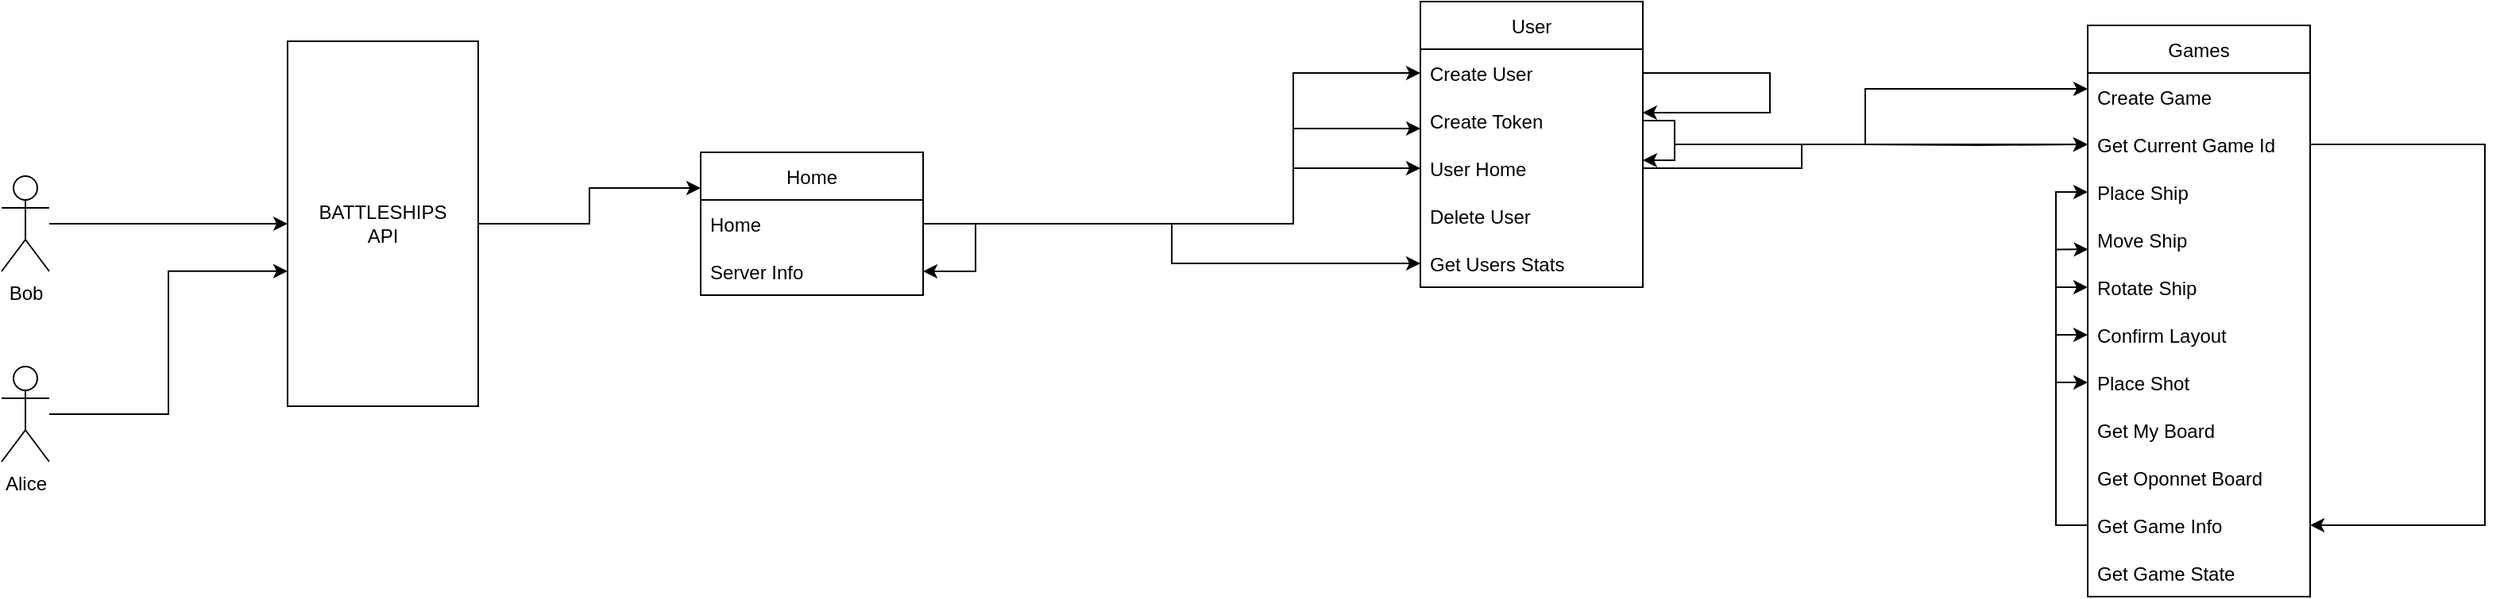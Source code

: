 <mxfile version="15.5.4" type="embed"><diagram id="sa6Q3xUmAi24UDrEMSUv" name="Página-1"><mxGraphModel dx="2429" dy="1528" grid="1" gridSize="10" guides="1" tooltips="1" connect="1" arrows="1" fold="1" page="1" pageScale="1" pageWidth="827" pageHeight="1169" math="0" shadow="0"><root><mxCell id="0"/><mxCell id="1" parent="0"/><mxCell id="324" style="edgeStyle=orthogonalEdgeStyle;rounded=0;orthogonalLoop=1;jettySize=auto;html=1;" parent="1" source="321" target="323" edge="1"><mxGeometry relative="1" as="geometry"/></mxCell><mxCell id="321" value="Bob" style="shape=umlActor;verticalLabelPosition=bottom;verticalAlign=top;html=1;outlineConnect=0;" parent="1" vertex="1"><mxGeometry x="-993" y="-310" width="30" height="60" as="geometry"/></mxCell><mxCell id="379" style="edgeStyle=orthogonalEdgeStyle;rounded=0;orthogonalLoop=1;jettySize=auto;html=1;entryX=0;entryY=0.25;entryDx=0;entryDy=0;" parent="1" source="323" target="325" edge="1"><mxGeometry relative="1" as="geometry"/></mxCell><mxCell id="323" value="BATTLESHIPS &lt;br&gt;API" style="rounded=0;whiteSpace=wrap;html=1;" parent="1" vertex="1"><mxGeometry x="-813" y="-395" width="120" height="230" as="geometry"/></mxCell><mxCell id="325" value="Home" style="swimlane;fontStyle=0;childLayout=stackLayout;horizontal=1;startSize=30;horizontalStack=0;resizeParent=1;resizeParentMax=0;resizeLast=0;collapsible=1;marginBottom=0;" parent="1" vertex="1"><mxGeometry x="-553" y="-325" width="140" height="90" as="geometry"/></mxCell><mxCell id="418" style="edgeStyle=orthogonalEdgeStyle;rounded=0;orthogonalLoop=1;jettySize=auto;html=1;exitX=1;exitY=0.5;exitDx=0;exitDy=0;" edge="1" parent="325" source="326" target="327"><mxGeometry relative="1" as="geometry"><Array as="points"><mxPoint x="173" y="45"/><mxPoint x="173" y="75"/></Array></mxGeometry></mxCell><mxCell id="326" value="Home" style="text;strokeColor=none;fillColor=none;align=left;verticalAlign=middle;spacingLeft=4;spacingRight=4;overflow=hidden;points=[[0,0.5],[1,0.5]];portConstraint=eastwest;rotatable=0;" parent="325" vertex="1"><mxGeometry y="30" width="140" height="30" as="geometry"/></mxCell><mxCell id="327" value="Server Info" style="text;strokeColor=none;fillColor=none;align=left;verticalAlign=middle;spacingLeft=4;spacingRight=4;overflow=hidden;points=[[0,0.5],[1,0.5]];portConstraint=eastwest;rotatable=0;" parent="325" vertex="1"><mxGeometry y="60" width="140" height="30" as="geometry"/></mxCell><mxCell id="330" value="User" style="swimlane;fontStyle=0;childLayout=stackLayout;horizontal=1;startSize=30;horizontalStack=0;resizeParent=1;resizeParentMax=0;resizeLast=0;collapsible=1;marginBottom=0;" parent="1" vertex="1"><mxGeometry x="-100" y="-420" width="140" height="180" as="geometry"/></mxCell><mxCell id="422" style="edgeStyle=orthogonalEdgeStyle;rounded=0;orthogonalLoop=1;jettySize=auto;html=1;entryX=0.999;entryY=0.327;entryDx=0;entryDy=0;exitX=1;exitY=0.5;exitDx=0;exitDy=0;entryPerimeter=0;" edge="1" parent="330" source="331" target="332"><mxGeometry relative="1" as="geometry"><Array as="points"><mxPoint x="220" y="45"/><mxPoint x="220" y="70"/><mxPoint x="140" y="70"/></Array></mxGeometry></mxCell><mxCell id="331" value="Create User" style="text;strokeColor=none;fillColor=none;align=left;verticalAlign=middle;spacingLeft=4;spacingRight=4;overflow=hidden;points=[[0,0.5],[1,0.5]];portConstraint=eastwest;rotatable=0;" parent="330" vertex="1"><mxGeometry y="30" width="140" height="30" as="geometry"/></mxCell><mxCell id="423" style="edgeStyle=orthogonalEdgeStyle;rounded=0;orthogonalLoop=1;jettySize=auto;html=1;exitX=1;exitY=0.5;exitDx=0;exitDy=0;" edge="1" parent="330" source="332" target="333"><mxGeometry relative="1" as="geometry"><Array as="points"><mxPoint x="160" y="75"/><mxPoint x="160" y="100"/></Array></mxGeometry></mxCell><mxCell id="332" value="Create Token" style="text;strokeColor=none;fillColor=none;align=left;verticalAlign=middle;spacingLeft=4;spacingRight=4;overflow=hidden;points=[[0,0.5],[1,0.5]];portConstraint=eastwest;rotatable=0;" parent="330" vertex="1"><mxGeometry y="60" width="140" height="30" as="geometry"/></mxCell><mxCell id="333" value="User Home" style="text;strokeColor=none;fillColor=none;align=left;verticalAlign=middle;spacingLeft=4;spacingRight=4;overflow=hidden;points=[[0,0.5],[1,0.5]];portConstraint=eastwest;rotatable=0;glass=0;" parent="330" vertex="1"><mxGeometry y="90" width="140" height="30" as="geometry"/></mxCell><mxCell id="334" value="Delete User" style="text;strokeColor=none;fillColor=none;align=left;verticalAlign=middle;spacingLeft=4;spacingRight=4;overflow=hidden;points=[[0,0.5],[1,0.5]];portConstraint=eastwest;rotatable=0;" parent="330" vertex="1"><mxGeometry y="120" width="140" height="30" as="geometry"/></mxCell><mxCell id="335" value="Get Users Stats" style="text;strokeColor=none;fillColor=none;align=left;verticalAlign=middle;spacingLeft=4;spacingRight=4;overflow=hidden;points=[[0,0.5],[1,0.5]];portConstraint=eastwest;rotatable=0;" parent="330" vertex="1"><mxGeometry y="150" width="140" height="30" as="geometry"/></mxCell><mxCell id="337" value="Games" style="swimlane;fontStyle=0;childLayout=stackLayout;horizontal=1;startSize=30;horizontalStack=0;resizeParent=1;resizeParentMax=0;resizeLast=0;collapsible=1;marginBottom=0;" parent="1" vertex="1"><mxGeometry x="320" y="-405" width="140" height="360" as="geometry"/></mxCell><mxCell id="338" value="Create Game" style="text;strokeColor=none;fillColor=none;align=left;verticalAlign=middle;spacingLeft=4;spacingRight=4;overflow=hidden;points=[[0,0.5],[1,0.5]];portConstraint=eastwest;rotatable=0;" parent="337" vertex="1"><mxGeometry y="30" width="140" height="30" as="geometry"/></mxCell><mxCell id="428" style="edgeStyle=orthogonalEdgeStyle;rounded=0;orthogonalLoop=1;jettySize=auto;html=1;exitX=1;exitY=0.5;exitDx=0;exitDy=0;" edge="1" parent="337" source="339" target="366"><mxGeometry relative="1" as="geometry"><Array as="points"><mxPoint x="250" y="75"/><mxPoint x="250" y="315"/></Array></mxGeometry></mxCell><mxCell id="339" value="Get Current Game Id" style="text;strokeColor=none;fillColor=none;align=left;verticalAlign=middle;spacingLeft=4;spacingRight=4;overflow=hidden;points=[[0,0.5],[1,0.5]];portConstraint=eastwest;rotatable=0;" parent="337" vertex="1"><mxGeometry y="60" width="140" height="30" as="geometry"/></mxCell><mxCell id="340" value="Place Ship" style="text;strokeColor=none;fillColor=none;align=left;verticalAlign=middle;spacingLeft=4;spacingRight=4;overflow=hidden;points=[[0,0.5],[1,0.5]];portConstraint=eastwest;rotatable=0;" parent="337" vertex="1"><mxGeometry y="90" width="140" height="30" as="geometry"/></mxCell><mxCell id="346" value="Move Ship" style="text;strokeColor=none;fillColor=none;align=left;verticalAlign=middle;spacingLeft=4;spacingRight=4;overflow=hidden;points=[[0,0.5],[1,0.5]];portConstraint=eastwest;rotatable=0;" parent="337" vertex="1"><mxGeometry y="120" width="140" height="30" as="geometry"/></mxCell><mxCell id="343" value="Rotate Ship" style="text;strokeColor=none;fillColor=none;align=left;verticalAlign=middle;spacingLeft=4;spacingRight=4;overflow=hidden;points=[[0,0.5],[1,0.5]];portConstraint=eastwest;rotatable=0;" parent="337" vertex="1"><mxGeometry y="150" width="140" height="30" as="geometry"/></mxCell><mxCell id="344" value="Confirm Layout" style="text;strokeColor=none;fillColor=none;align=left;verticalAlign=middle;spacingLeft=4;spacingRight=4;overflow=hidden;points=[[0,0.5],[1,0.5]];portConstraint=eastwest;rotatable=0;" parent="337" vertex="1"><mxGeometry y="180" width="140" height="30" as="geometry"/></mxCell><mxCell id="345" value="Place Shot" style="text;strokeColor=none;fillColor=none;align=left;verticalAlign=middle;spacingLeft=4;spacingRight=4;overflow=hidden;points=[[0,0.5],[1,0.5]];portConstraint=eastwest;rotatable=0;" parent="337" vertex="1"><mxGeometry y="210" width="140" height="30" as="geometry"/></mxCell><mxCell id="355" value="Get My Board" style="text;strokeColor=none;fillColor=none;align=left;verticalAlign=middle;spacingLeft=4;spacingRight=4;overflow=hidden;points=[[0,0.5],[1,0.5]];portConstraint=eastwest;rotatable=0;" parent="337" vertex="1"><mxGeometry y="240" width="140" height="30" as="geometry"/></mxCell><mxCell id="365" value="Get Oponnet Board" style="text;strokeColor=none;fillColor=none;align=left;verticalAlign=middle;spacingLeft=4;spacingRight=4;overflow=hidden;points=[[0,0.5],[1,0.5]];portConstraint=eastwest;rotatable=0;" parent="337" vertex="1"><mxGeometry y="270" width="140" height="30" as="geometry"/></mxCell><mxCell id="394" style="edgeStyle=orthogonalEdgeStyle;rounded=0;orthogonalLoop=1;jettySize=auto;html=1;entryX=0;entryY=0.5;entryDx=0;entryDy=0;" parent="337" source="366" target="340" edge="1"><mxGeometry relative="1" as="geometry"/></mxCell><mxCell id="395" style="edgeStyle=orthogonalEdgeStyle;rounded=0;orthogonalLoop=1;jettySize=auto;html=1;entryX=0.002;entryY=0.706;entryDx=0;entryDy=0;entryPerimeter=0;" parent="337" source="366" target="346" edge="1"><mxGeometry relative="1" as="geometry"/></mxCell><mxCell id="396" style="edgeStyle=orthogonalEdgeStyle;rounded=0;orthogonalLoop=1;jettySize=auto;html=1;entryX=0;entryY=0.5;entryDx=0;entryDy=0;" parent="337" source="366" target="343" edge="1"><mxGeometry relative="1" as="geometry"/></mxCell><mxCell id="397" style="edgeStyle=orthogonalEdgeStyle;rounded=0;orthogonalLoop=1;jettySize=auto;html=1;entryX=0;entryY=0.5;entryDx=0;entryDy=0;" parent="337" source="366" target="344" edge="1"><mxGeometry relative="1" as="geometry"/></mxCell><mxCell id="398" style="edgeStyle=orthogonalEdgeStyle;rounded=0;orthogonalLoop=1;jettySize=auto;html=1;entryX=0;entryY=0.5;entryDx=0;entryDy=0;" parent="337" source="366" target="345" edge="1"><mxGeometry relative="1" as="geometry"/></mxCell><mxCell id="366" value="Get Game Info" style="text;strokeColor=none;fillColor=none;align=left;verticalAlign=middle;spacingLeft=4;spacingRight=4;overflow=hidden;points=[[0,0.5],[1,0.5]];portConstraint=eastwest;rotatable=0;" parent="337" vertex="1"><mxGeometry y="300" width="140" height="30" as="geometry"/></mxCell><mxCell id="378" value="Get Game State" style="text;strokeColor=none;fillColor=none;align=left;verticalAlign=middle;spacingLeft=4;spacingRight=4;overflow=hidden;points=[[0,0.5],[1,0.5]];portConstraint=eastwest;rotatable=0;" parent="337" vertex="1"><mxGeometry y="330" width="140" height="30" as="geometry"/></mxCell><mxCell id="401" style="edgeStyle=orthogonalEdgeStyle;rounded=0;orthogonalLoop=1;jettySize=auto;html=1;" parent="1" source="326" target="331" edge="1"><mxGeometry relative="1" as="geometry"><Array as="points"><mxPoint x="-180" y="-280"/><mxPoint x="-180" y="-375"/></Array></mxGeometry></mxCell><mxCell id="409" style="edgeStyle=orthogonalEdgeStyle;rounded=0;orthogonalLoop=1;jettySize=auto;html=1;entryX=0;entryY=0.63;entryDx=0;entryDy=0;entryPerimeter=0;" parent="1" source="406" target="323" edge="1"><mxGeometry relative="1" as="geometry"/></mxCell><mxCell id="406" value="Alice" style="shape=umlActor;verticalLabelPosition=bottom;verticalAlign=top;html=1;outlineConnect=0;" parent="1" vertex="1"><mxGeometry x="-993" y="-190" width="30" height="60" as="geometry"/></mxCell><mxCell id="417" style="edgeStyle=orthogonalEdgeStyle;rounded=0;orthogonalLoop=1;jettySize=auto;html=1;" edge="1" parent="1" source="326" target="335"><mxGeometry relative="1" as="geometry"/></mxCell><mxCell id="419" style="edgeStyle=orthogonalEdgeStyle;rounded=0;orthogonalLoop=1;jettySize=auto;html=1;" edge="1" parent="1" source="326" target="332"><mxGeometry relative="1" as="geometry"><Array as="points"><mxPoint x="-180" y="-280"/><mxPoint x="-180" y="-340"/></Array></mxGeometry></mxCell><mxCell id="424" style="edgeStyle=orthogonalEdgeStyle;rounded=0;orthogonalLoop=1;jettySize=auto;html=1;exitX=1;exitY=0.5;exitDx=0;exitDy=0;" edge="1" parent="1" source="332" target="338"><mxGeometry relative="1" as="geometry"><Array as="points"><mxPoint x="60" y="-345"/><mxPoint x="60" y="-330"/><mxPoint x="180" y="-330"/><mxPoint x="180" y="-365"/></Array></mxGeometry></mxCell><mxCell id="425" style="edgeStyle=orthogonalEdgeStyle;rounded=0;orthogonalLoop=1;jettySize=auto;html=1;" edge="1" parent="1" target="339"><mxGeometry relative="1" as="geometry"><mxPoint x="180" y="-330" as="sourcePoint"/></mxGeometry></mxCell><mxCell id="426" style="edgeStyle=orthogonalEdgeStyle;rounded=0;orthogonalLoop=1;jettySize=auto;html=1;" edge="1" parent="1" source="326" target="333"><mxGeometry relative="1" as="geometry"><Array as="points"><mxPoint x="-180" y="-280"/><mxPoint x="-180" y="-315"/></Array></mxGeometry></mxCell><mxCell id="427" style="edgeStyle=orthogonalEdgeStyle;rounded=0;orthogonalLoop=1;jettySize=auto;html=1;entryX=0;entryY=0.5;entryDx=0;entryDy=0;" edge="1" parent="1" source="333" target="339"><mxGeometry relative="1" as="geometry"><Array as="points"><mxPoint x="140" y="-315"/><mxPoint x="140" y="-330"/></Array></mxGeometry></mxCell></root></mxGraphModel></diagram></mxfile>